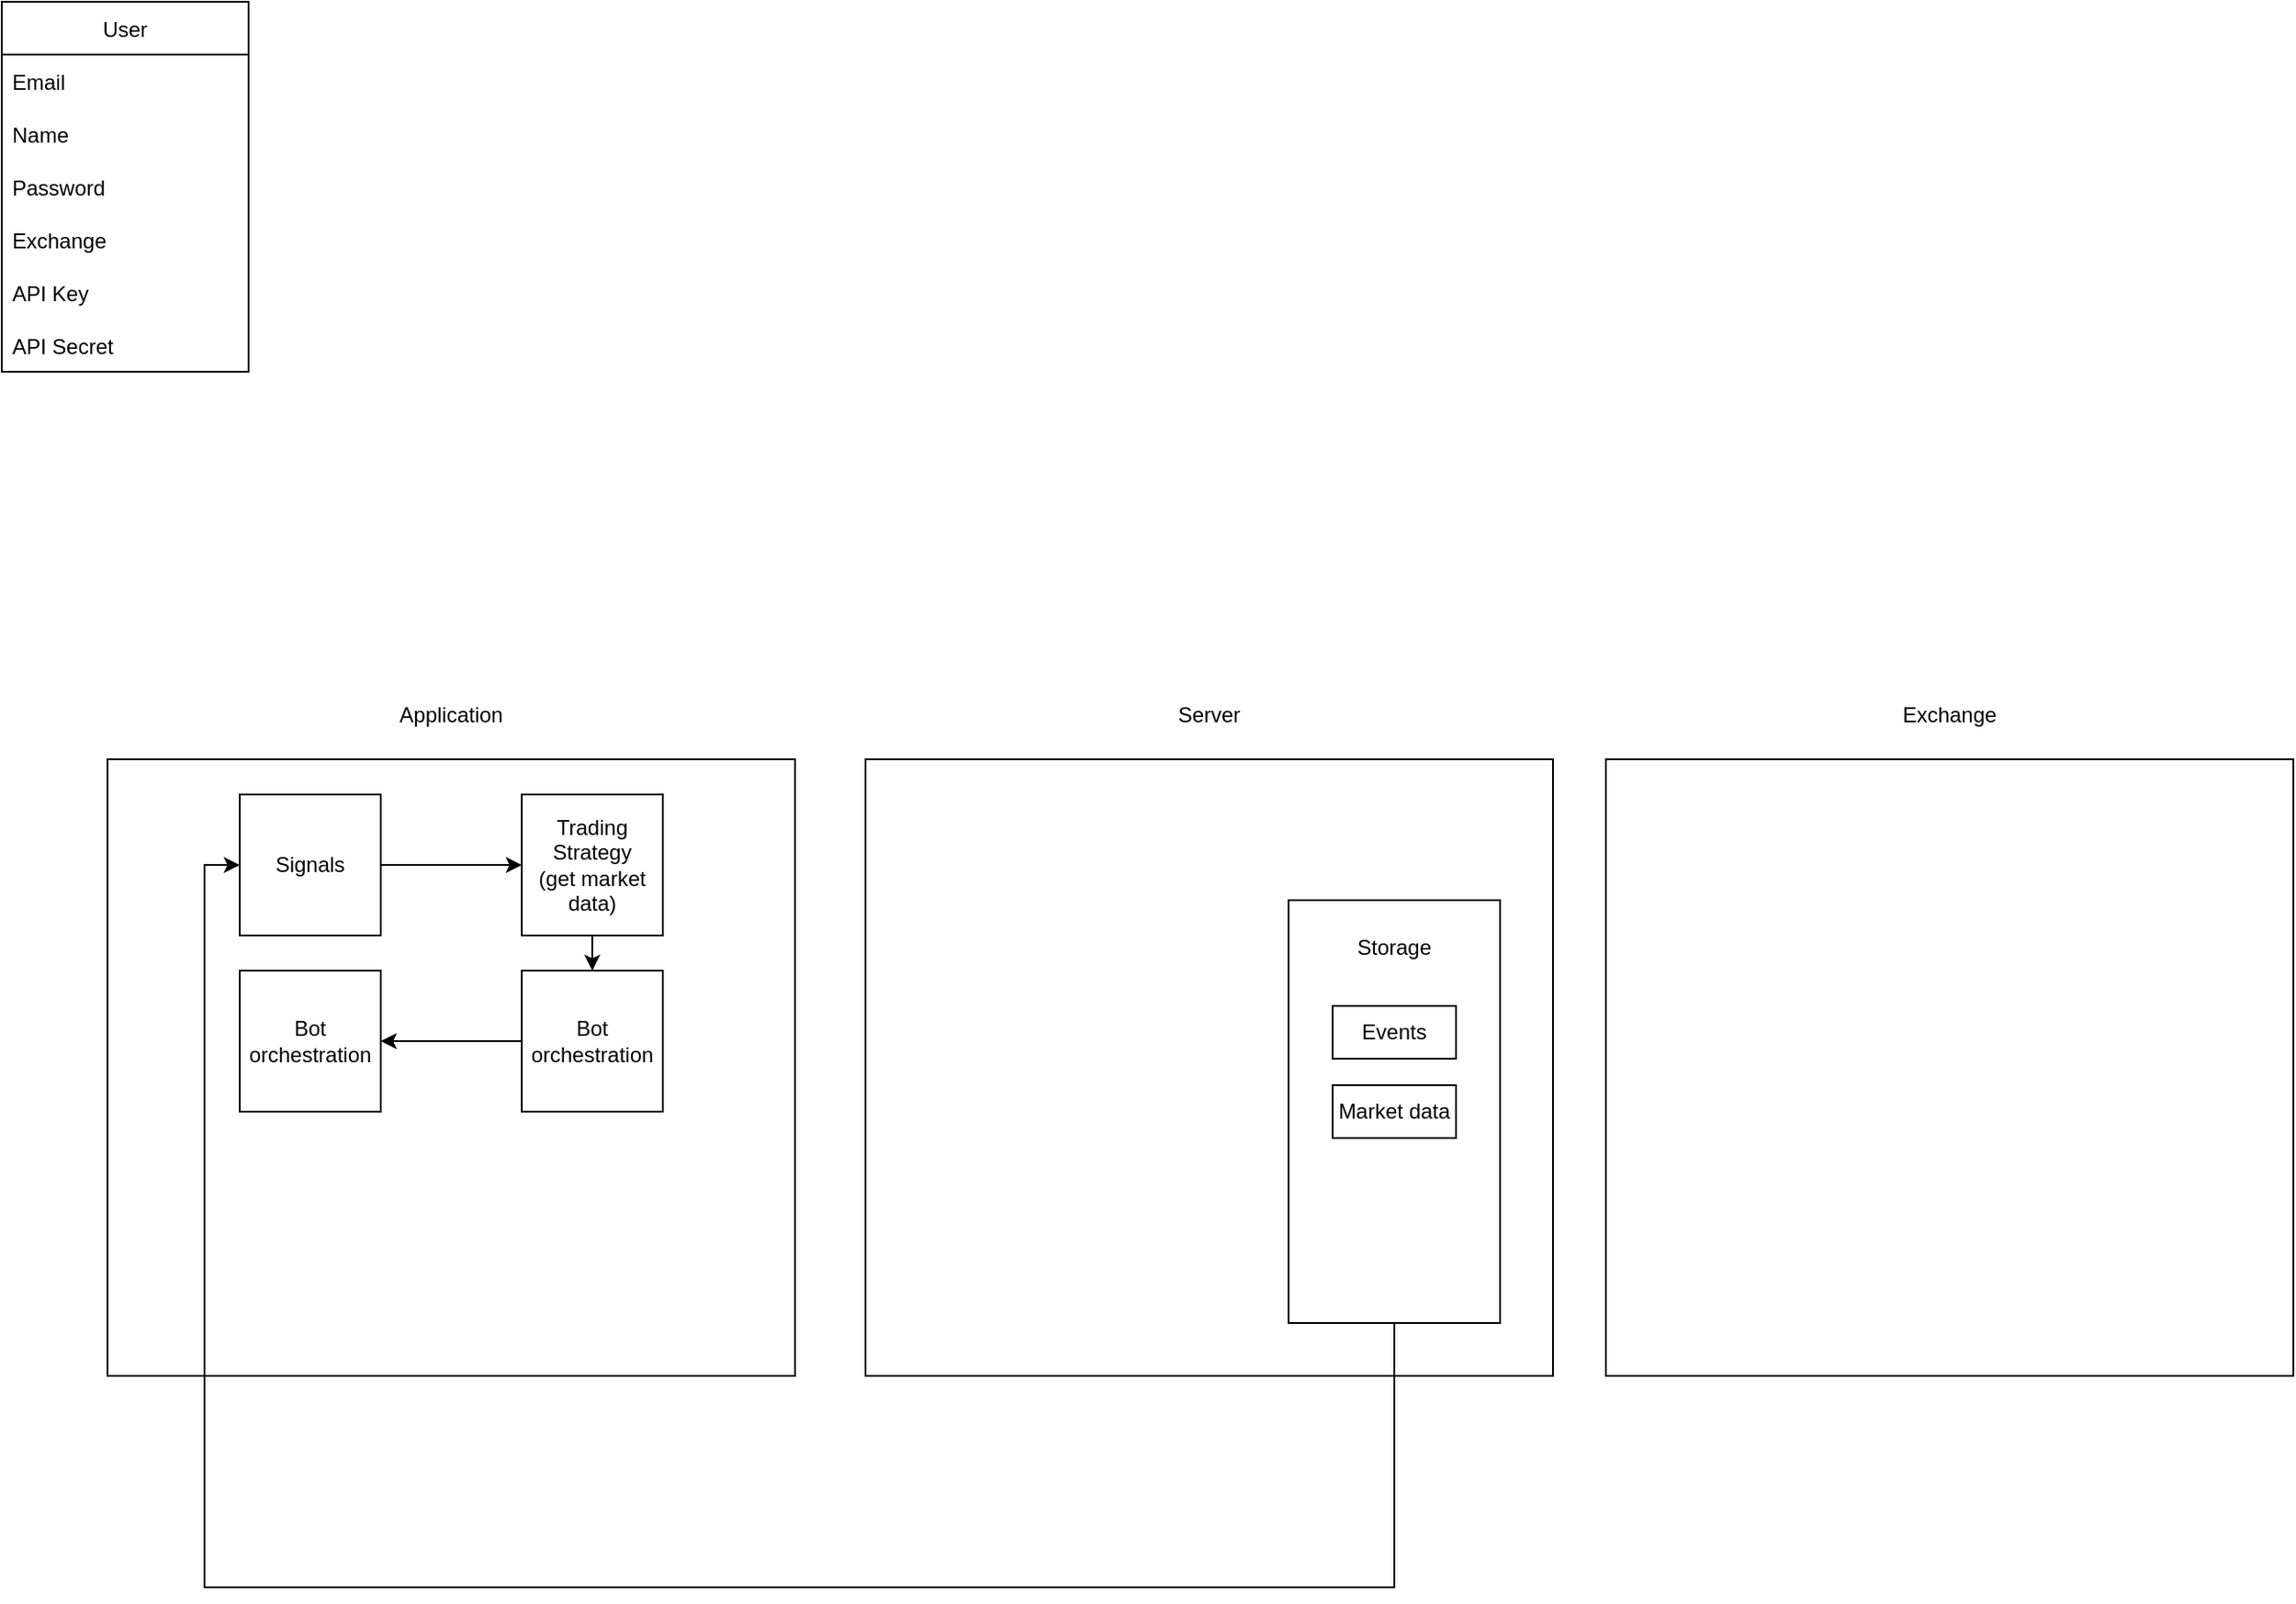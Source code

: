 <mxfile version="17.4.4" type="github">
  <diagram name="Page-1" id="74b105a0-9070-1c63-61bc-23e55f88626e">
    <mxGraphModel dx="1549" dy="788" grid="1" gridSize="10" guides="1" tooltips="1" connect="1" arrows="1" fold="1" page="1" pageScale="1.5" pageWidth="1169" pageHeight="826" background="none" math="0" shadow="0">
      <root>
        <mxCell id="0" style=";html=1;" />
        <mxCell id="1" style=";html=1;" parent="0" />
        <mxCell id="6lx4jX7zQZJk9sJQk9pc-4" value="User" style="swimlane;fontStyle=0;childLayout=stackLayout;horizontal=1;startSize=30;horizontalStack=0;resizeParent=1;resizeParentMax=0;resizeLast=0;collapsible=1;marginBottom=0;" vertex="1" parent="1">
          <mxGeometry x="80" y="50" width="140" height="210" as="geometry" />
        </mxCell>
        <mxCell id="6lx4jX7zQZJk9sJQk9pc-5" value="Email" style="text;strokeColor=none;fillColor=none;align=left;verticalAlign=middle;spacingLeft=4;spacingRight=4;overflow=hidden;points=[[0,0.5],[1,0.5]];portConstraint=eastwest;rotatable=0;rounded=0;" vertex="1" parent="6lx4jX7zQZJk9sJQk9pc-4">
          <mxGeometry y="30" width="140" height="30" as="geometry" />
        </mxCell>
        <mxCell id="6lx4jX7zQZJk9sJQk9pc-7" value="Name" style="text;strokeColor=none;fillColor=none;align=left;verticalAlign=middle;spacingLeft=4;spacingRight=4;overflow=hidden;points=[[0,0.5],[1,0.5]];portConstraint=eastwest;rotatable=0;" vertex="1" parent="6lx4jX7zQZJk9sJQk9pc-4">
          <mxGeometry y="60" width="140" height="30" as="geometry" />
        </mxCell>
        <mxCell id="6lx4jX7zQZJk9sJQk9pc-8" value="Password" style="text;strokeColor=none;fillColor=none;align=left;verticalAlign=middle;spacingLeft=4;spacingRight=4;overflow=hidden;points=[[0,0.5],[1,0.5]];portConstraint=eastwest;rotatable=0;" vertex="1" parent="6lx4jX7zQZJk9sJQk9pc-4">
          <mxGeometry y="90" width="140" height="30" as="geometry" />
        </mxCell>
        <mxCell id="6lx4jX7zQZJk9sJQk9pc-9" value="Exchange" style="text;strokeColor=none;fillColor=none;align=left;verticalAlign=middle;spacingLeft=4;spacingRight=4;overflow=hidden;points=[[0,0.5],[1,0.5]];portConstraint=eastwest;rotatable=0;" vertex="1" parent="6lx4jX7zQZJk9sJQk9pc-4">
          <mxGeometry y="120" width="140" height="30" as="geometry" />
        </mxCell>
        <mxCell id="6lx4jX7zQZJk9sJQk9pc-10" value="API Key" style="text;strokeColor=none;fillColor=none;align=left;verticalAlign=middle;spacingLeft=4;spacingRight=4;overflow=hidden;points=[[0,0.5],[1,0.5]];portConstraint=eastwest;rotatable=0;" vertex="1" parent="6lx4jX7zQZJk9sJQk9pc-4">
          <mxGeometry y="150" width="140" height="30" as="geometry" />
        </mxCell>
        <mxCell id="6lx4jX7zQZJk9sJQk9pc-11" value="API Secret" style="text;strokeColor=none;fillColor=none;align=left;verticalAlign=middle;spacingLeft=4;spacingRight=4;overflow=hidden;points=[[0,0.5],[1,0.5]];portConstraint=eastwest;rotatable=0;" vertex="1" parent="6lx4jX7zQZJk9sJQk9pc-4">
          <mxGeometry y="180" width="140" height="30" as="geometry" />
        </mxCell>
        <mxCell id="6lx4jX7zQZJk9sJQk9pc-22" value="" style="rounded=0;whiteSpace=wrap;html=1;" vertex="1" parent="1">
          <mxGeometry x="140" y="480" width="390" height="350" as="geometry" />
        </mxCell>
        <mxCell id="6lx4jX7zQZJk9sJQk9pc-23" value="Application" style="text;html=1;strokeColor=none;fillColor=none;align=center;verticalAlign=middle;whiteSpace=wrap;rounded=0;" vertex="1" parent="1">
          <mxGeometry x="305" y="440" width="60" height="30" as="geometry" />
        </mxCell>
        <mxCell id="6lx4jX7zQZJk9sJQk9pc-24" value="" style="rounded=0;whiteSpace=wrap;html=1;" vertex="1" parent="1">
          <mxGeometry x="990" y="480" width="390" height="350" as="geometry" />
        </mxCell>
        <mxCell id="6lx4jX7zQZJk9sJQk9pc-25" value="Exchange" style="text;html=1;strokeColor=none;fillColor=none;align=center;verticalAlign=middle;whiteSpace=wrap;rounded=0;" vertex="1" parent="1">
          <mxGeometry x="1155" y="440" width="60" height="30" as="geometry" />
        </mxCell>
        <mxCell id="6lx4jX7zQZJk9sJQk9pc-29" value="" style="edgeStyle=orthogonalEdgeStyle;rounded=0;orthogonalLoop=1;jettySize=auto;html=1;" edge="1" parent="1" source="6lx4jX7zQZJk9sJQk9pc-27" target="6lx4jX7zQZJk9sJQk9pc-28">
          <mxGeometry relative="1" as="geometry" />
        </mxCell>
        <mxCell id="6lx4jX7zQZJk9sJQk9pc-27" value="Signals" style="whiteSpace=wrap;html=1;aspect=fixed;rounded=0;" vertex="1" parent="1">
          <mxGeometry x="215" y="500" width="80" height="80" as="geometry" />
        </mxCell>
        <mxCell id="6lx4jX7zQZJk9sJQk9pc-31" value="" style="edgeStyle=orthogonalEdgeStyle;rounded=0;orthogonalLoop=1;jettySize=auto;html=1;" edge="1" parent="1" source="6lx4jX7zQZJk9sJQk9pc-28" target="6lx4jX7zQZJk9sJQk9pc-30">
          <mxGeometry relative="1" as="geometry" />
        </mxCell>
        <mxCell id="6lx4jX7zQZJk9sJQk9pc-28" value="Trading Strategy&lt;br&gt;(get market data)" style="whiteSpace=wrap;html=1;aspect=fixed;rounded=0;" vertex="1" parent="1">
          <mxGeometry x="375" y="500" width="80" height="80" as="geometry" />
        </mxCell>
        <mxCell id="6lx4jX7zQZJk9sJQk9pc-34" style="edgeStyle=orthogonalEdgeStyle;rounded=0;orthogonalLoop=1;jettySize=auto;html=1;" edge="1" parent="1" source="6lx4jX7zQZJk9sJQk9pc-30" target="6lx4jX7zQZJk9sJQk9pc-32">
          <mxGeometry relative="1" as="geometry" />
        </mxCell>
        <mxCell id="6lx4jX7zQZJk9sJQk9pc-30" value="Bot orchestration" style="whiteSpace=wrap;html=1;aspect=fixed;rounded=0;" vertex="1" parent="1">
          <mxGeometry x="375" y="600" width="80" height="80" as="geometry" />
        </mxCell>
        <mxCell id="6lx4jX7zQZJk9sJQk9pc-32" value="Bot orchestration" style="whiteSpace=wrap;html=1;aspect=fixed;rounded=0;" vertex="1" parent="1">
          <mxGeometry x="215" y="600" width="80" height="80" as="geometry" />
        </mxCell>
        <mxCell id="6lx4jX7zQZJk9sJQk9pc-35" value="Server" style="text;html=1;strokeColor=none;fillColor=none;align=center;verticalAlign=middle;whiteSpace=wrap;rounded=0;" vertex="1" parent="1">
          <mxGeometry x="735" y="440" width="60" height="30" as="geometry" />
        </mxCell>
        <mxCell id="6lx4jX7zQZJk9sJQk9pc-36" value="" style="rounded=0;whiteSpace=wrap;html=1;" vertex="1" parent="1">
          <mxGeometry x="570" y="480" width="390" height="350" as="geometry" />
        </mxCell>
        <mxCell id="6lx4jX7zQZJk9sJQk9pc-41" style="edgeStyle=orthogonalEdgeStyle;rounded=0;orthogonalLoop=1;jettySize=auto;html=1;entryX=0;entryY=0.5;entryDx=0;entryDy=0;" edge="1" parent="1" source="6lx4jX7zQZJk9sJQk9pc-38" target="6lx4jX7zQZJk9sJQk9pc-27">
          <mxGeometry relative="1" as="geometry">
            <Array as="points">
              <mxPoint x="870" y="950" />
              <mxPoint x="195" y="950" />
              <mxPoint x="195" y="540" />
            </Array>
          </mxGeometry>
        </mxCell>
        <mxCell id="6lx4jX7zQZJk9sJQk9pc-38" value="&lt;br&gt;Storage&lt;br&gt;&lt;br&gt;&lt;br&gt;&lt;br&gt;&lt;br&gt;&lt;br&gt;&lt;br&gt;&lt;br&gt;&lt;br&gt;&lt;br&gt;&lt;br&gt;&lt;br&gt;&lt;br&gt;&lt;br&gt;&lt;br&gt;" style="rounded=0;whiteSpace=wrap;html=1;" vertex="1" parent="1">
          <mxGeometry x="810" y="560" width="120" height="240" as="geometry" />
        </mxCell>
        <mxCell id="6lx4jX7zQZJk9sJQk9pc-39" value="Events" style="rounded=0;whiteSpace=wrap;html=1;" vertex="1" parent="1">
          <mxGeometry x="835" y="620" width="70" height="30" as="geometry" />
        </mxCell>
        <mxCell id="6lx4jX7zQZJk9sJQk9pc-40" value="Market data" style="rounded=0;whiteSpace=wrap;html=1;" vertex="1" parent="1">
          <mxGeometry x="835" y="665" width="70" height="30" as="geometry" />
        </mxCell>
      </root>
    </mxGraphModel>
  </diagram>
</mxfile>
